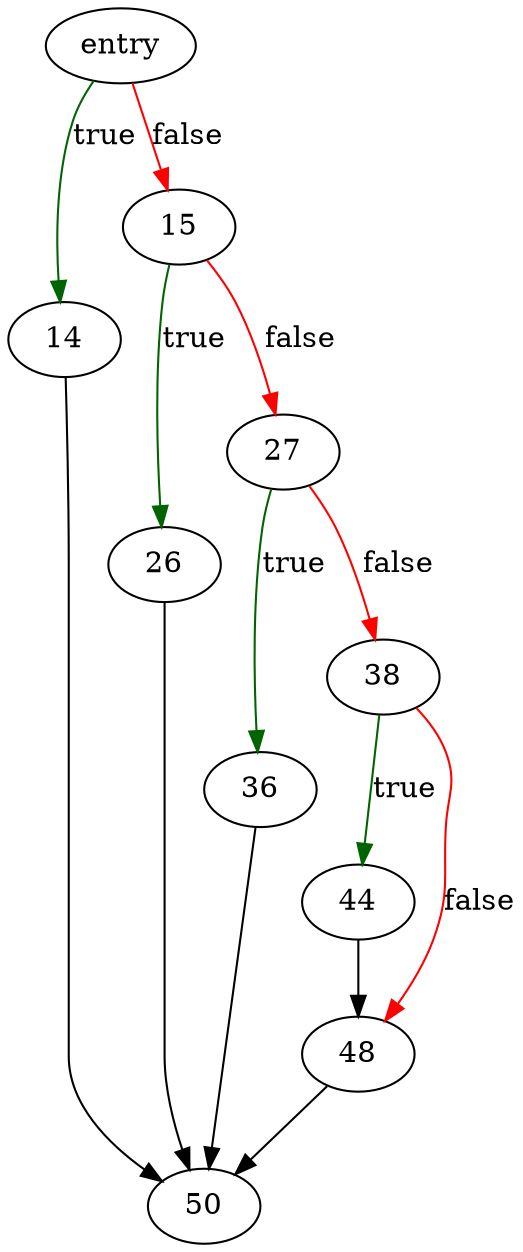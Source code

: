digraph "readFile" {
	// Node definitions.
	2 [label=entry];
	14;
	15;
	26;
	27;
	36;
	38;
	44;
	48;
	50;

	// Edge definitions.
	2 -> 14 [
		color=darkgreen
		label=true
	];
	2 -> 15 [
		color=red
		label=false
	];
	14 -> 50;
	15 -> 26 [
		color=darkgreen
		label=true
	];
	15 -> 27 [
		color=red
		label=false
	];
	26 -> 50;
	27 -> 36 [
		color=darkgreen
		label=true
	];
	27 -> 38 [
		color=red
		label=false
	];
	36 -> 50;
	38 -> 44 [
		color=darkgreen
		label=true
	];
	38 -> 48 [
		color=red
		label=false
	];
	44 -> 48;
	48 -> 50;
}